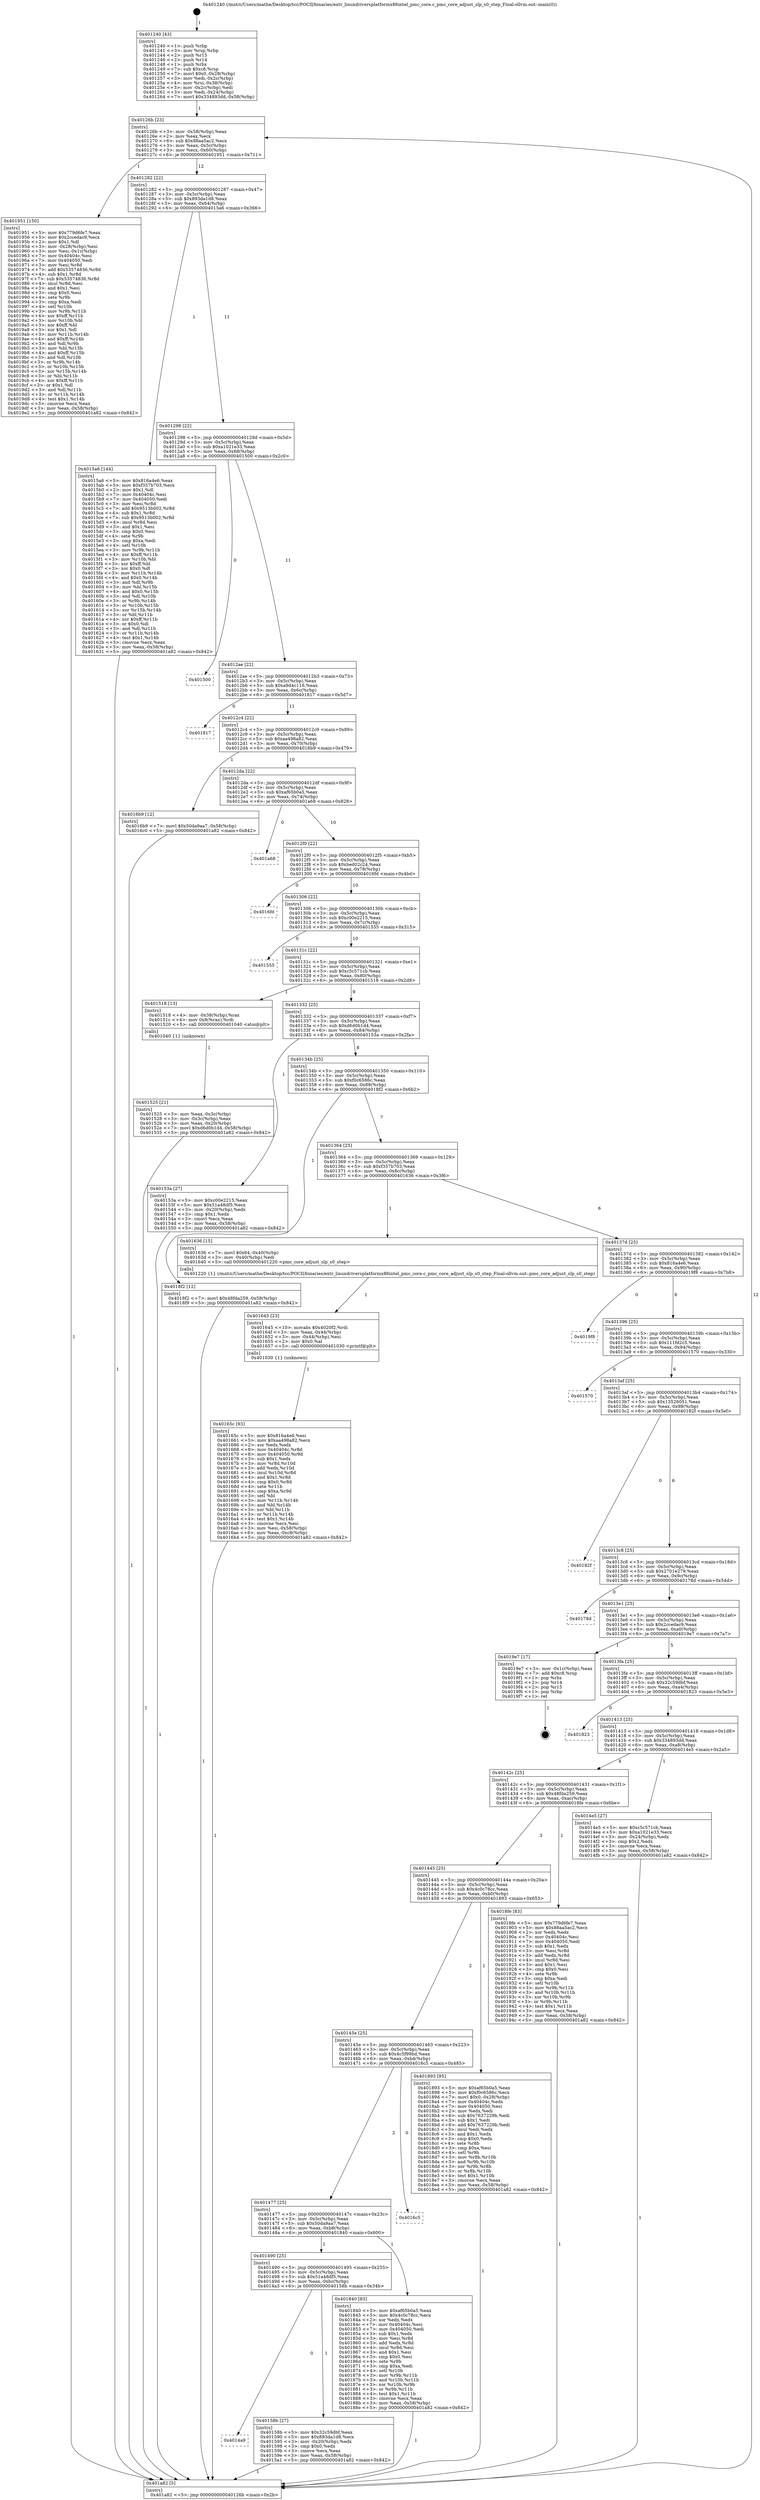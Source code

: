 digraph "0x401240" {
  label = "0x401240 (/mnt/c/Users/mathe/Desktop/tcc/POCII/binaries/extr_linuxdriversplatformx86intel_pmc_core.c_pmc_core_adjust_slp_s0_step_Final-ollvm.out::main(0))"
  labelloc = "t"
  node[shape=record]

  Entry [label="",width=0.3,height=0.3,shape=circle,fillcolor=black,style=filled]
  "0x40126b" [label="{
     0x40126b [23]\l
     | [instrs]\l
     &nbsp;&nbsp;0x40126b \<+3\>: mov -0x58(%rbp),%eax\l
     &nbsp;&nbsp;0x40126e \<+2\>: mov %eax,%ecx\l
     &nbsp;&nbsp;0x401270 \<+6\>: sub $0x88aa5ac2,%ecx\l
     &nbsp;&nbsp;0x401276 \<+3\>: mov %eax,-0x5c(%rbp)\l
     &nbsp;&nbsp;0x401279 \<+3\>: mov %ecx,-0x60(%rbp)\l
     &nbsp;&nbsp;0x40127c \<+6\>: je 0000000000401951 \<main+0x711\>\l
  }"]
  "0x401951" [label="{
     0x401951 [150]\l
     | [instrs]\l
     &nbsp;&nbsp;0x401951 \<+5\>: mov $0x779d6fe7,%eax\l
     &nbsp;&nbsp;0x401956 \<+5\>: mov $0x2ccedac9,%ecx\l
     &nbsp;&nbsp;0x40195b \<+2\>: mov $0x1,%dl\l
     &nbsp;&nbsp;0x40195d \<+3\>: mov -0x28(%rbp),%esi\l
     &nbsp;&nbsp;0x401960 \<+3\>: mov %esi,-0x1c(%rbp)\l
     &nbsp;&nbsp;0x401963 \<+7\>: mov 0x40404c,%esi\l
     &nbsp;&nbsp;0x40196a \<+7\>: mov 0x404050,%edi\l
     &nbsp;&nbsp;0x401971 \<+3\>: mov %esi,%r8d\l
     &nbsp;&nbsp;0x401974 \<+7\>: add $0x53574836,%r8d\l
     &nbsp;&nbsp;0x40197b \<+4\>: sub $0x1,%r8d\l
     &nbsp;&nbsp;0x40197f \<+7\>: sub $0x53574836,%r8d\l
     &nbsp;&nbsp;0x401986 \<+4\>: imul %r8d,%esi\l
     &nbsp;&nbsp;0x40198a \<+3\>: and $0x1,%esi\l
     &nbsp;&nbsp;0x40198d \<+3\>: cmp $0x0,%esi\l
     &nbsp;&nbsp;0x401990 \<+4\>: sete %r9b\l
     &nbsp;&nbsp;0x401994 \<+3\>: cmp $0xa,%edi\l
     &nbsp;&nbsp;0x401997 \<+4\>: setl %r10b\l
     &nbsp;&nbsp;0x40199b \<+3\>: mov %r9b,%r11b\l
     &nbsp;&nbsp;0x40199e \<+4\>: xor $0xff,%r11b\l
     &nbsp;&nbsp;0x4019a2 \<+3\>: mov %r10b,%bl\l
     &nbsp;&nbsp;0x4019a5 \<+3\>: xor $0xff,%bl\l
     &nbsp;&nbsp;0x4019a8 \<+3\>: xor $0x1,%dl\l
     &nbsp;&nbsp;0x4019ab \<+3\>: mov %r11b,%r14b\l
     &nbsp;&nbsp;0x4019ae \<+4\>: and $0xff,%r14b\l
     &nbsp;&nbsp;0x4019b2 \<+3\>: and %dl,%r9b\l
     &nbsp;&nbsp;0x4019b5 \<+3\>: mov %bl,%r15b\l
     &nbsp;&nbsp;0x4019b8 \<+4\>: and $0xff,%r15b\l
     &nbsp;&nbsp;0x4019bc \<+3\>: and %dl,%r10b\l
     &nbsp;&nbsp;0x4019bf \<+3\>: or %r9b,%r14b\l
     &nbsp;&nbsp;0x4019c2 \<+3\>: or %r10b,%r15b\l
     &nbsp;&nbsp;0x4019c5 \<+3\>: xor %r15b,%r14b\l
     &nbsp;&nbsp;0x4019c8 \<+3\>: or %bl,%r11b\l
     &nbsp;&nbsp;0x4019cb \<+4\>: xor $0xff,%r11b\l
     &nbsp;&nbsp;0x4019cf \<+3\>: or $0x1,%dl\l
     &nbsp;&nbsp;0x4019d2 \<+3\>: and %dl,%r11b\l
     &nbsp;&nbsp;0x4019d5 \<+3\>: or %r11b,%r14b\l
     &nbsp;&nbsp;0x4019d8 \<+4\>: test $0x1,%r14b\l
     &nbsp;&nbsp;0x4019dc \<+3\>: cmovne %ecx,%eax\l
     &nbsp;&nbsp;0x4019df \<+3\>: mov %eax,-0x58(%rbp)\l
     &nbsp;&nbsp;0x4019e2 \<+5\>: jmp 0000000000401a82 \<main+0x842\>\l
  }"]
  "0x401282" [label="{
     0x401282 [22]\l
     | [instrs]\l
     &nbsp;&nbsp;0x401282 \<+5\>: jmp 0000000000401287 \<main+0x47\>\l
     &nbsp;&nbsp;0x401287 \<+3\>: mov -0x5c(%rbp),%eax\l
     &nbsp;&nbsp;0x40128a \<+5\>: sub $0x893da1d8,%eax\l
     &nbsp;&nbsp;0x40128f \<+3\>: mov %eax,-0x64(%rbp)\l
     &nbsp;&nbsp;0x401292 \<+6\>: je 00000000004015a6 \<main+0x366\>\l
  }"]
  Exit [label="",width=0.3,height=0.3,shape=circle,fillcolor=black,style=filled,peripheries=2]
  "0x4015a6" [label="{
     0x4015a6 [144]\l
     | [instrs]\l
     &nbsp;&nbsp;0x4015a6 \<+5\>: mov $0x816a4e6,%eax\l
     &nbsp;&nbsp;0x4015ab \<+5\>: mov $0xf357b703,%ecx\l
     &nbsp;&nbsp;0x4015b0 \<+2\>: mov $0x1,%dl\l
     &nbsp;&nbsp;0x4015b2 \<+7\>: mov 0x40404c,%esi\l
     &nbsp;&nbsp;0x4015b9 \<+7\>: mov 0x404050,%edi\l
     &nbsp;&nbsp;0x4015c0 \<+3\>: mov %esi,%r8d\l
     &nbsp;&nbsp;0x4015c3 \<+7\>: add $0x9513b002,%r8d\l
     &nbsp;&nbsp;0x4015ca \<+4\>: sub $0x1,%r8d\l
     &nbsp;&nbsp;0x4015ce \<+7\>: sub $0x9513b002,%r8d\l
     &nbsp;&nbsp;0x4015d5 \<+4\>: imul %r8d,%esi\l
     &nbsp;&nbsp;0x4015d9 \<+3\>: and $0x1,%esi\l
     &nbsp;&nbsp;0x4015dc \<+3\>: cmp $0x0,%esi\l
     &nbsp;&nbsp;0x4015df \<+4\>: sete %r9b\l
     &nbsp;&nbsp;0x4015e3 \<+3\>: cmp $0xa,%edi\l
     &nbsp;&nbsp;0x4015e6 \<+4\>: setl %r10b\l
     &nbsp;&nbsp;0x4015ea \<+3\>: mov %r9b,%r11b\l
     &nbsp;&nbsp;0x4015ed \<+4\>: xor $0xff,%r11b\l
     &nbsp;&nbsp;0x4015f1 \<+3\>: mov %r10b,%bl\l
     &nbsp;&nbsp;0x4015f4 \<+3\>: xor $0xff,%bl\l
     &nbsp;&nbsp;0x4015f7 \<+3\>: xor $0x0,%dl\l
     &nbsp;&nbsp;0x4015fa \<+3\>: mov %r11b,%r14b\l
     &nbsp;&nbsp;0x4015fd \<+4\>: and $0x0,%r14b\l
     &nbsp;&nbsp;0x401601 \<+3\>: and %dl,%r9b\l
     &nbsp;&nbsp;0x401604 \<+3\>: mov %bl,%r15b\l
     &nbsp;&nbsp;0x401607 \<+4\>: and $0x0,%r15b\l
     &nbsp;&nbsp;0x40160b \<+3\>: and %dl,%r10b\l
     &nbsp;&nbsp;0x40160e \<+3\>: or %r9b,%r14b\l
     &nbsp;&nbsp;0x401611 \<+3\>: or %r10b,%r15b\l
     &nbsp;&nbsp;0x401614 \<+3\>: xor %r15b,%r14b\l
     &nbsp;&nbsp;0x401617 \<+3\>: or %bl,%r11b\l
     &nbsp;&nbsp;0x40161a \<+4\>: xor $0xff,%r11b\l
     &nbsp;&nbsp;0x40161e \<+3\>: or $0x0,%dl\l
     &nbsp;&nbsp;0x401621 \<+3\>: and %dl,%r11b\l
     &nbsp;&nbsp;0x401624 \<+3\>: or %r11b,%r14b\l
     &nbsp;&nbsp;0x401627 \<+4\>: test $0x1,%r14b\l
     &nbsp;&nbsp;0x40162b \<+3\>: cmovne %ecx,%eax\l
     &nbsp;&nbsp;0x40162e \<+3\>: mov %eax,-0x58(%rbp)\l
     &nbsp;&nbsp;0x401631 \<+5\>: jmp 0000000000401a82 \<main+0x842\>\l
  }"]
  "0x401298" [label="{
     0x401298 [22]\l
     | [instrs]\l
     &nbsp;&nbsp;0x401298 \<+5\>: jmp 000000000040129d \<main+0x5d\>\l
     &nbsp;&nbsp;0x40129d \<+3\>: mov -0x5c(%rbp),%eax\l
     &nbsp;&nbsp;0x4012a0 \<+5\>: sub $0xa1021e33,%eax\l
     &nbsp;&nbsp;0x4012a5 \<+3\>: mov %eax,-0x68(%rbp)\l
     &nbsp;&nbsp;0x4012a8 \<+6\>: je 0000000000401500 \<main+0x2c0\>\l
  }"]
  "0x40165c" [label="{
     0x40165c [93]\l
     | [instrs]\l
     &nbsp;&nbsp;0x40165c \<+5\>: mov $0x816a4e6,%esi\l
     &nbsp;&nbsp;0x401661 \<+5\>: mov $0xaa498a82,%ecx\l
     &nbsp;&nbsp;0x401666 \<+2\>: xor %edx,%edx\l
     &nbsp;&nbsp;0x401668 \<+8\>: mov 0x40404c,%r8d\l
     &nbsp;&nbsp;0x401670 \<+8\>: mov 0x404050,%r9d\l
     &nbsp;&nbsp;0x401678 \<+3\>: sub $0x1,%edx\l
     &nbsp;&nbsp;0x40167b \<+3\>: mov %r8d,%r10d\l
     &nbsp;&nbsp;0x40167e \<+3\>: add %edx,%r10d\l
     &nbsp;&nbsp;0x401681 \<+4\>: imul %r10d,%r8d\l
     &nbsp;&nbsp;0x401685 \<+4\>: and $0x1,%r8d\l
     &nbsp;&nbsp;0x401689 \<+4\>: cmp $0x0,%r8d\l
     &nbsp;&nbsp;0x40168d \<+4\>: sete %r11b\l
     &nbsp;&nbsp;0x401691 \<+4\>: cmp $0xa,%r9d\l
     &nbsp;&nbsp;0x401695 \<+3\>: setl %bl\l
     &nbsp;&nbsp;0x401698 \<+3\>: mov %r11b,%r14b\l
     &nbsp;&nbsp;0x40169b \<+3\>: and %bl,%r14b\l
     &nbsp;&nbsp;0x40169e \<+3\>: xor %bl,%r11b\l
     &nbsp;&nbsp;0x4016a1 \<+3\>: or %r11b,%r14b\l
     &nbsp;&nbsp;0x4016a4 \<+4\>: test $0x1,%r14b\l
     &nbsp;&nbsp;0x4016a8 \<+3\>: cmovne %ecx,%esi\l
     &nbsp;&nbsp;0x4016ab \<+3\>: mov %esi,-0x58(%rbp)\l
     &nbsp;&nbsp;0x4016ae \<+6\>: mov %eax,-0xc8(%rbp)\l
     &nbsp;&nbsp;0x4016b4 \<+5\>: jmp 0000000000401a82 \<main+0x842\>\l
  }"]
  "0x401500" [label="{
     0x401500\l
  }", style=dashed]
  "0x4012ae" [label="{
     0x4012ae [22]\l
     | [instrs]\l
     &nbsp;&nbsp;0x4012ae \<+5\>: jmp 00000000004012b3 \<main+0x73\>\l
     &nbsp;&nbsp;0x4012b3 \<+3\>: mov -0x5c(%rbp),%eax\l
     &nbsp;&nbsp;0x4012b6 \<+5\>: sub $0xa9d4c116,%eax\l
     &nbsp;&nbsp;0x4012bb \<+3\>: mov %eax,-0x6c(%rbp)\l
     &nbsp;&nbsp;0x4012be \<+6\>: je 0000000000401817 \<main+0x5d7\>\l
  }"]
  "0x401645" [label="{
     0x401645 [23]\l
     | [instrs]\l
     &nbsp;&nbsp;0x401645 \<+10\>: movabs $0x4020f2,%rdi\l
     &nbsp;&nbsp;0x40164f \<+3\>: mov %eax,-0x44(%rbp)\l
     &nbsp;&nbsp;0x401652 \<+3\>: mov -0x44(%rbp),%esi\l
     &nbsp;&nbsp;0x401655 \<+2\>: mov $0x0,%al\l
     &nbsp;&nbsp;0x401657 \<+5\>: call 0000000000401030 \<printf@plt\>\l
     | [calls]\l
     &nbsp;&nbsp;0x401030 \{1\} (unknown)\l
  }"]
  "0x401817" [label="{
     0x401817\l
  }", style=dashed]
  "0x4012c4" [label="{
     0x4012c4 [22]\l
     | [instrs]\l
     &nbsp;&nbsp;0x4012c4 \<+5\>: jmp 00000000004012c9 \<main+0x89\>\l
     &nbsp;&nbsp;0x4012c9 \<+3\>: mov -0x5c(%rbp),%eax\l
     &nbsp;&nbsp;0x4012cc \<+5\>: sub $0xaa498a82,%eax\l
     &nbsp;&nbsp;0x4012d1 \<+3\>: mov %eax,-0x70(%rbp)\l
     &nbsp;&nbsp;0x4012d4 \<+6\>: je 00000000004016b9 \<main+0x479\>\l
  }"]
  "0x4014a9" [label="{
     0x4014a9\l
  }", style=dashed]
  "0x4016b9" [label="{
     0x4016b9 [12]\l
     | [instrs]\l
     &nbsp;&nbsp;0x4016b9 \<+7\>: movl $0x50da9aa7,-0x58(%rbp)\l
     &nbsp;&nbsp;0x4016c0 \<+5\>: jmp 0000000000401a82 \<main+0x842\>\l
  }"]
  "0x4012da" [label="{
     0x4012da [22]\l
     | [instrs]\l
     &nbsp;&nbsp;0x4012da \<+5\>: jmp 00000000004012df \<main+0x9f\>\l
     &nbsp;&nbsp;0x4012df \<+3\>: mov -0x5c(%rbp),%eax\l
     &nbsp;&nbsp;0x4012e2 \<+5\>: sub $0xaf65b0a5,%eax\l
     &nbsp;&nbsp;0x4012e7 \<+3\>: mov %eax,-0x74(%rbp)\l
     &nbsp;&nbsp;0x4012ea \<+6\>: je 0000000000401a68 \<main+0x828\>\l
  }"]
  "0x40158b" [label="{
     0x40158b [27]\l
     | [instrs]\l
     &nbsp;&nbsp;0x40158b \<+5\>: mov $0x32c59dbf,%eax\l
     &nbsp;&nbsp;0x401590 \<+5\>: mov $0x893da1d8,%ecx\l
     &nbsp;&nbsp;0x401595 \<+3\>: mov -0x20(%rbp),%edx\l
     &nbsp;&nbsp;0x401598 \<+3\>: cmp $0x0,%edx\l
     &nbsp;&nbsp;0x40159b \<+3\>: cmove %ecx,%eax\l
     &nbsp;&nbsp;0x40159e \<+3\>: mov %eax,-0x58(%rbp)\l
     &nbsp;&nbsp;0x4015a1 \<+5\>: jmp 0000000000401a82 \<main+0x842\>\l
  }"]
  "0x401a68" [label="{
     0x401a68\l
  }", style=dashed]
  "0x4012f0" [label="{
     0x4012f0 [22]\l
     | [instrs]\l
     &nbsp;&nbsp;0x4012f0 \<+5\>: jmp 00000000004012f5 \<main+0xb5\>\l
     &nbsp;&nbsp;0x4012f5 \<+3\>: mov -0x5c(%rbp),%eax\l
     &nbsp;&nbsp;0x4012f8 \<+5\>: sub $0xbed02c24,%eax\l
     &nbsp;&nbsp;0x4012fd \<+3\>: mov %eax,-0x78(%rbp)\l
     &nbsp;&nbsp;0x401300 \<+6\>: je 00000000004016fd \<main+0x4bd\>\l
  }"]
  "0x401490" [label="{
     0x401490 [25]\l
     | [instrs]\l
     &nbsp;&nbsp;0x401490 \<+5\>: jmp 0000000000401495 \<main+0x255\>\l
     &nbsp;&nbsp;0x401495 \<+3\>: mov -0x5c(%rbp),%eax\l
     &nbsp;&nbsp;0x401498 \<+5\>: sub $0x51a48df5,%eax\l
     &nbsp;&nbsp;0x40149d \<+6\>: mov %eax,-0xbc(%rbp)\l
     &nbsp;&nbsp;0x4014a3 \<+6\>: je 000000000040158b \<main+0x34b\>\l
  }"]
  "0x4016fd" [label="{
     0x4016fd\l
  }", style=dashed]
  "0x401306" [label="{
     0x401306 [22]\l
     | [instrs]\l
     &nbsp;&nbsp;0x401306 \<+5\>: jmp 000000000040130b \<main+0xcb\>\l
     &nbsp;&nbsp;0x40130b \<+3\>: mov -0x5c(%rbp),%eax\l
     &nbsp;&nbsp;0x40130e \<+5\>: sub $0xc00e2215,%eax\l
     &nbsp;&nbsp;0x401313 \<+3\>: mov %eax,-0x7c(%rbp)\l
     &nbsp;&nbsp;0x401316 \<+6\>: je 0000000000401555 \<main+0x315\>\l
  }"]
  "0x401840" [label="{
     0x401840 [83]\l
     | [instrs]\l
     &nbsp;&nbsp;0x401840 \<+5\>: mov $0xaf65b0a5,%eax\l
     &nbsp;&nbsp;0x401845 \<+5\>: mov $0x4c0c78cc,%ecx\l
     &nbsp;&nbsp;0x40184a \<+2\>: xor %edx,%edx\l
     &nbsp;&nbsp;0x40184c \<+7\>: mov 0x40404c,%esi\l
     &nbsp;&nbsp;0x401853 \<+7\>: mov 0x404050,%edi\l
     &nbsp;&nbsp;0x40185a \<+3\>: sub $0x1,%edx\l
     &nbsp;&nbsp;0x40185d \<+3\>: mov %esi,%r8d\l
     &nbsp;&nbsp;0x401860 \<+3\>: add %edx,%r8d\l
     &nbsp;&nbsp;0x401863 \<+4\>: imul %r8d,%esi\l
     &nbsp;&nbsp;0x401867 \<+3\>: and $0x1,%esi\l
     &nbsp;&nbsp;0x40186a \<+3\>: cmp $0x0,%esi\l
     &nbsp;&nbsp;0x40186d \<+4\>: sete %r9b\l
     &nbsp;&nbsp;0x401871 \<+3\>: cmp $0xa,%edi\l
     &nbsp;&nbsp;0x401874 \<+4\>: setl %r10b\l
     &nbsp;&nbsp;0x401878 \<+3\>: mov %r9b,%r11b\l
     &nbsp;&nbsp;0x40187b \<+3\>: and %r10b,%r11b\l
     &nbsp;&nbsp;0x40187e \<+3\>: xor %r10b,%r9b\l
     &nbsp;&nbsp;0x401881 \<+3\>: or %r9b,%r11b\l
     &nbsp;&nbsp;0x401884 \<+4\>: test $0x1,%r11b\l
     &nbsp;&nbsp;0x401888 \<+3\>: cmovne %ecx,%eax\l
     &nbsp;&nbsp;0x40188b \<+3\>: mov %eax,-0x58(%rbp)\l
     &nbsp;&nbsp;0x40188e \<+5\>: jmp 0000000000401a82 \<main+0x842\>\l
  }"]
  "0x401555" [label="{
     0x401555\l
  }", style=dashed]
  "0x40131c" [label="{
     0x40131c [22]\l
     | [instrs]\l
     &nbsp;&nbsp;0x40131c \<+5\>: jmp 0000000000401321 \<main+0xe1\>\l
     &nbsp;&nbsp;0x401321 \<+3\>: mov -0x5c(%rbp),%eax\l
     &nbsp;&nbsp;0x401324 \<+5\>: sub $0xc5c571cb,%eax\l
     &nbsp;&nbsp;0x401329 \<+3\>: mov %eax,-0x80(%rbp)\l
     &nbsp;&nbsp;0x40132c \<+6\>: je 0000000000401518 \<main+0x2d8\>\l
  }"]
  "0x401477" [label="{
     0x401477 [25]\l
     | [instrs]\l
     &nbsp;&nbsp;0x401477 \<+5\>: jmp 000000000040147c \<main+0x23c\>\l
     &nbsp;&nbsp;0x40147c \<+3\>: mov -0x5c(%rbp),%eax\l
     &nbsp;&nbsp;0x40147f \<+5\>: sub $0x50da9aa7,%eax\l
     &nbsp;&nbsp;0x401484 \<+6\>: mov %eax,-0xb8(%rbp)\l
     &nbsp;&nbsp;0x40148a \<+6\>: je 0000000000401840 \<main+0x600\>\l
  }"]
  "0x401518" [label="{
     0x401518 [13]\l
     | [instrs]\l
     &nbsp;&nbsp;0x401518 \<+4\>: mov -0x38(%rbp),%rax\l
     &nbsp;&nbsp;0x40151c \<+4\>: mov 0x8(%rax),%rdi\l
     &nbsp;&nbsp;0x401520 \<+5\>: call 0000000000401040 \<atoi@plt\>\l
     | [calls]\l
     &nbsp;&nbsp;0x401040 \{1\} (unknown)\l
  }"]
  "0x401332" [label="{
     0x401332 [25]\l
     | [instrs]\l
     &nbsp;&nbsp;0x401332 \<+5\>: jmp 0000000000401337 \<main+0xf7\>\l
     &nbsp;&nbsp;0x401337 \<+3\>: mov -0x5c(%rbp),%eax\l
     &nbsp;&nbsp;0x40133a \<+5\>: sub $0xd6d0b1d4,%eax\l
     &nbsp;&nbsp;0x40133f \<+6\>: mov %eax,-0x84(%rbp)\l
     &nbsp;&nbsp;0x401345 \<+6\>: je 000000000040153a \<main+0x2fa\>\l
  }"]
  "0x4016c5" [label="{
     0x4016c5\l
  }", style=dashed]
  "0x40153a" [label="{
     0x40153a [27]\l
     | [instrs]\l
     &nbsp;&nbsp;0x40153a \<+5\>: mov $0xc00e2215,%eax\l
     &nbsp;&nbsp;0x40153f \<+5\>: mov $0x51a48df5,%ecx\l
     &nbsp;&nbsp;0x401544 \<+3\>: mov -0x20(%rbp),%edx\l
     &nbsp;&nbsp;0x401547 \<+3\>: cmp $0x1,%edx\l
     &nbsp;&nbsp;0x40154a \<+3\>: cmovl %ecx,%eax\l
     &nbsp;&nbsp;0x40154d \<+3\>: mov %eax,-0x58(%rbp)\l
     &nbsp;&nbsp;0x401550 \<+5\>: jmp 0000000000401a82 \<main+0x842\>\l
  }"]
  "0x40134b" [label="{
     0x40134b [25]\l
     | [instrs]\l
     &nbsp;&nbsp;0x40134b \<+5\>: jmp 0000000000401350 \<main+0x110\>\l
     &nbsp;&nbsp;0x401350 \<+3\>: mov -0x5c(%rbp),%eax\l
     &nbsp;&nbsp;0x401353 \<+5\>: sub $0xf0c6586c,%eax\l
     &nbsp;&nbsp;0x401358 \<+6\>: mov %eax,-0x88(%rbp)\l
     &nbsp;&nbsp;0x40135e \<+6\>: je 00000000004018f2 \<main+0x6b2\>\l
  }"]
  "0x40145e" [label="{
     0x40145e [25]\l
     | [instrs]\l
     &nbsp;&nbsp;0x40145e \<+5\>: jmp 0000000000401463 \<main+0x223\>\l
     &nbsp;&nbsp;0x401463 \<+3\>: mov -0x5c(%rbp),%eax\l
     &nbsp;&nbsp;0x401466 \<+5\>: sub $0x4c5f99bd,%eax\l
     &nbsp;&nbsp;0x40146b \<+6\>: mov %eax,-0xb4(%rbp)\l
     &nbsp;&nbsp;0x401471 \<+6\>: je 00000000004016c5 \<main+0x485\>\l
  }"]
  "0x4018f2" [label="{
     0x4018f2 [12]\l
     | [instrs]\l
     &nbsp;&nbsp;0x4018f2 \<+7\>: movl $0x48fda259,-0x58(%rbp)\l
     &nbsp;&nbsp;0x4018f9 \<+5\>: jmp 0000000000401a82 \<main+0x842\>\l
  }"]
  "0x401364" [label="{
     0x401364 [25]\l
     | [instrs]\l
     &nbsp;&nbsp;0x401364 \<+5\>: jmp 0000000000401369 \<main+0x129\>\l
     &nbsp;&nbsp;0x401369 \<+3\>: mov -0x5c(%rbp),%eax\l
     &nbsp;&nbsp;0x40136c \<+5\>: sub $0xf357b703,%eax\l
     &nbsp;&nbsp;0x401371 \<+6\>: mov %eax,-0x8c(%rbp)\l
     &nbsp;&nbsp;0x401377 \<+6\>: je 0000000000401636 \<main+0x3f6\>\l
  }"]
  "0x401893" [label="{
     0x401893 [95]\l
     | [instrs]\l
     &nbsp;&nbsp;0x401893 \<+5\>: mov $0xaf65b0a5,%eax\l
     &nbsp;&nbsp;0x401898 \<+5\>: mov $0xf0c6586c,%ecx\l
     &nbsp;&nbsp;0x40189d \<+7\>: movl $0x0,-0x28(%rbp)\l
     &nbsp;&nbsp;0x4018a4 \<+7\>: mov 0x40404c,%edx\l
     &nbsp;&nbsp;0x4018ab \<+7\>: mov 0x404050,%esi\l
     &nbsp;&nbsp;0x4018b2 \<+2\>: mov %edx,%edi\l
     &nbsp;&nbsp;0x4018b4 \<+6\>: sub $0x7637229b,%edi\l
     &nbsp;&nbsp;0x4018ba \<+3\>: sub $0x1,%edi\l
     &nbsp;&nbsp;0x4018bd \<+6\>: add $0x7637229b,%edi\l
     &nbsp;&nbsp;0x4018c3 \<+3\>: imul %edi,%edx\l
     &nbsp;&nbsp;0x4018c6 \<+3\>: and $0x1,%edx\l
     &nbsp;&nbsp;0x4018c9 \<+3\>: cmp $0x0,%edx\l
     &nbsp;&nbsp;0x4018cc \<+4\>: sete %r8b\l
     &nbsp;&nbsp;0x4018d0 \<+3\>: cmp $0xa,%esi\l
     &nbsp;&nbsp;0x4018d3 \<+4\>: setl %r9b\l
     &nbsp;&nbsp;0x4018d7 \<+3\>: mov %r8b,%r10b\l
     &nbsp;&nbsp;0x4018da \<+3\>: and %r9b,%r10b\l
     &nbsp;&nbsp;0x4018dd \<+3\>: xor %r9b,%r8b\l
     &nbsp;&nbsp;0x4018e0 \<+3\>: or %r8b,%r10b\l
     &nbsp;&nbsp;0x4018e3 \<+4\>: test $0x1,%r10b\l
     &nbsp;&nbsp;0x4018e7 \<+3\>: cmovne %ecx,%eax\l
     &nbsp;&nbsp;0x4018ea \<+3\>: mov %eax,-0x58(%rbp)\l
     &nbsp;&nbsp;0x4018ed \<+5\>: jmp 0000000000401a82 \<main+0x842\>\l
  }"]
  "0x401636" [label="{
     0x401636 [15]\l
     | [instrs]\l
     &nbsp;&nbsp;0x401636 \<+7\>: movl $0x64,-0x40(%rbp)\l
     &nbsp;&nbsp;0x40163d \<+3\>: mov -0x40(%rbp),%edi\l
     &nbsp;&nbsp;0x401640 \<+5\>: call 0000000000401220 \<pmc_core_adjust_slp_s0_step\>\l
     | [calls]\l
     &nbsp;&nbsp;0x401220 \{1\} (/mnt/c/Users/mathe/Desktop/tcc/POCII/binaries/extr_linuxdriversplatformx86intel_pmc_core.c_pmc_core_adjust_slp_s0_step_Final-ollvm.out::pmc_core_adjust_slp_s0_step)\l
  }"]
  "0x40137d" [label="{
     0x40137d [25]\l
     | [instrs]\l
     &nbsp;&nbsp;0x40137d \<+5\>: jmp 0000000000401382 \<main+0x142\>\l
     &nbsp;&nbsp;0x401382 \<+3\>: mov -0x5c(%rbp),%eax\l
     &nbsp;&nbsp;0x401385 \<+5\>: sub $0x816a4e6,%eax\l
     &nbsp;&nbsp;0x40138a \<+6\>: mov %eax,-0x90(%rbp)\l
     &nbsp;&nbsp;0x401390 \<+6\>: je 00000000004019f8 \<main+0x7b8\>\l
  }"]
  "0x401445" [label="{
     0x401445 [25]\l
     | [instrs]\l
     &nbsp;&nbsp;0x401445 \<+5\>: jmp 000000000040144a \<main+0x20a\>\l
     &nbsp;&nbsp;0x40144a \<+3\>: mov -0x5c(%rbp),%eax\l
     &nbsp;&nbsp;0x40144d \<+5\>: sub $0x4c0c78cc,%eax\l
     &nbsp;&nbsp;0x401452 \<+6\>: mov %eax,-0xb0(%rbp)\l
     &nbsp;&nbsp;0x401458 \<+6\>: je 0000000000401893 \<main+0x653\>\l
  }"]
  "0x4019f8" [label="{
     0x4019f8\l
  }", style=dashed]
  "0x401396" [label="{
     0x401396 [25]\l
     | [instrs]\l
     &nbsp;&nbsp;0x401396 \<+5\>: jmp 000000000040139b \<main+0x15b\>\l
     &nbsp;&nbsp;0x40139b \<+3\>: mov -0x5c(%rbp),%eax\l
     &nbsp;&nbsp;0x40139e \<+5\>: sub $0x111fd2c5,%eax\l
     &nbsp;&nbsp;0x4013a3 \<+6\>: mov %eax,-0x94(%rbp)\l
     &nbsp;&nbsp;0x4013a9 \<+6\>: je 0000000000401570 \<main+0x330\>\l
  }"]
  "0x4018fe" [label="{
     0x4018fe [83]\l
     | [instrs]\l
     &nbsp;&nbsp;0x4018fe \<+5\>: mov $0x779d6fe7,%eax\l
     &nbsp;&nbsp;0x401903 \<+5\>: mov $0x88aa5ac2,%ecx\l
     &nbsp;&nbsp;0x401908 \<+2\>: xor %edx,%edx\l
     &nbsp;&nbsp;0x40190a \<+7\>: mov 0x40404c,%esi\l
     &nbsp;&nbsp;0x401911 \<+7\>: mov 0x404050,%edi\l
     &nbsp;&nbsp;0x401918 \<+3\>: sub $0x1,%edx\l
     &nbsp;&nbsp;0x40191b \<+3\>: mov %esi,%r8d\l
     &nbsp;&nbsp;0x40191e \<+3\>: add %edx,%r8d\l
     &nbsp;&nbsp;0x401921 \<+4\>: imul %r8d,%esi\l
     &nbsp;&nbsp;0x401925 \<+3\>: and $0x1,%esi\l
     &nbsp;&nbsp;0x401928 \<+3\>: cmp $0x0,%esi\l
     &nbsp;&nbsp;0x40192b \<+4\>: sete %r9b\l
     &nbsp;&nbsp;0x40192f \<+3\>: cmp $0xa,%edi\l
     &nbsp;&nbsp;0x401932 \<+4\>: setl %r10b\l
     &nbsp;&nbsp;0x401936 \<+3\>: mov %r9b,%r11b\l
     &nbsp;&nbsp;0x401939 \<+3\>: and %r10b,%r11b\l
     &nbsp;&nbsp;0x40193c \<+3\>: xor %r10b,%r9b\l
     &nbsp;&nbsp;0x40193f \<+3\>: or %r9b,%r11b\l
     &nbsp;&nbsp;0x401942 \<+4\>: test $0x1,%r11b\l
     &nbsp;&nbsp;0x401946 \<+3\>: cmovne %ecx,%eax\l
     &nbsp;&nbsp;0x401949 \<+3\>: mov %eax,-0x58(%rbp)\l
     &nbsp;&nbsp;0x40194c \<+5\>: jmp 0000000000401a82 \<main+0x842\>\l
  }"]
  "0x401570" [label="{
     0x401570\l
  }", style=dashed]
  "0x4013af" [label="{
     0x4013af [25]\l
     | [instrs]\l
     &nbsp;&nbsp;0x4013af \<+5\>: jmp 00000000004013b4 \<main+0x174\>\l
     &nbsp;&nbsp;0x4013b4 \<+3\>: mov -0x5c(%rbp),%eax\l
     &nbsp;&nbsp;0x4013b7 \<+5\>: sub $0x13526051,%eax\l
     &nbsp;&nbsp;0x4013bc \<+6\>: mov %eax,-0x98(%rbp)\l
     &nbsp;&nbsp;0x4013c2 \<+6\>: je 000000000040182f \<main+0x5ef\>\l
  }"]
  "0x401525" [label="{
     0x401525 [21]\l
     | [instrs]\l
     &nbsp;&nbsp;0x401525 \<+3\>: mov %eax,-0x3c(%rbp)\l
     &nbsp;&nbsp;0x401528 \<+3\>: mov -0x3c(%rbp),%eax\l
     &nbsp;&nbsp;0x40152b \<+3\>: mov %eax,-0x20(%rbp)\l
     &nbsp;&nbsp;0x40152e \<+7\>: movl $0xd6d0b1d4,-0x58(%rbp)\l
     &nbsp;&nbsp;0x401535 \<+5\>: jmp 0000000000401a82 \<main+0x842\>\l
  }"]
  "0x40182f" [label="{
     0x40182f\l
  }", style=dashed]
  "0x4013c8" [label="{
     0x4013c8 [25]\l
     | [instrs]\l
     &nbsp;&nbsp;0x4013c8 \<+5\>: jmp 00000000004013cd \<main+0x18d\>\l
     &nbsp;&nbsp;0x4013cd \<+3\>: mov -0x5c(%rbp),%eax\l
     &nbsp;&nbsp;0x4013d0 \<+5\>: sub $0x2701e279,%eax\l
     &nbsp;&nbsp;0x4013d5 \<+6\>: mov %eax,-0x9c(%rbp)\l
     &nbsp;&nbsp;0x4013db \<+6\>: je 000000000040178d \<main+0x54d\>\l
  }"]
  "0x401240" [label="{
     0x401240 [43]\l
     | [instrs]\l
     &nbsp;&nbsp;0x401240 \<+1\>: push %rbp\l
     &nbsp;&nbsp;0x401241 \<+3\>: mov %rsp,%rbp\l
     &nbsp;&nbsp;0x401244 \<+2\>: push %r15\l
     &nbsp;&nbsp;0x401246 \<+2\>: push %r14\l
     &nbsp;&nbsp;0x401248 \<+1\>: push %rbx\l
     &nbsp;&nbsp;0x401249 \<+7\>: sub $0xc8,%rsp\l
     &nbsp;&nbsp;0x401250 \<+7\>: movl $0x0,-0x28(%rbp)\l
     &nbsp;&nbsp;0x401257 \<+3\>: mov %edi,-0x2c(%rbp)\l
     &nbsp;&nbsp;0x40125a \<+4\>: mov %rsi,-0x38(%rbp)\l
     &nbsp;&nbsp;0x40125e \<+3\>: mov -0x2c(%rbp),%edi\l
     &nbsp;&nbsp;0x401261 \<+3\>: mov %edi,-0x24(%rbp)\l
     &nbsp;&nbsp;0x401264 \<+7\>: movl $0x334893dd,-0x58(%rbp)\l
  }"]
  "0x40178d" [label="{
     0x40178d\l
  }", style=dashed]
  "0x4013e1" [label="{
     0x4013e1 [25]\l
     | [instrs]\l
     &nbsp;&nbsp;0x4013e1 \<+5\>: jmp 00000000004013e6 \<main+0x1a6\>\l
     &nbsp;&nbsp;0x4013e6 \<+3\>: mov -0x5c(%rbp),%eax\l
     &nbsp;&nbsp;0x4013e9 \<+5\>: sub $0x2ccedac9,%eax\l
     &nbsp;&nbsp;0x4013ee \<+6\>: mov %eax,-0xa0(%rbp)\l
     &nbsp;&nbsp;0x4013f4 \<+6\>: je 00000000004019e7 \<main+0x7a7\>\l
  }"]
  "0x401a82" [label="{
     0x401a82 [5]\l
     | [instrs]\l
     &nbsp;&nbsp;0x401a82 \<+5\>: jmp 000000000040126b \<main+0x2b\>\l
  }"]
  "0x4019e7" [label="{
     0x4019e7 [17]\l
     | [instrs]\l
     &nbsp;&nbsp;0x4019e7 \<+3\>: mov -0x1c(%rbp),%eax\l
     &nbsp;&nbsp;0x4019ea \<+7\>: add $0xc8,%rsp\l
     &nbsp;&nbsp;0x4019f1 \<+1\>: pop %rbx\l
     &nbsp;&nbsp;0x4019f2 \<+2\>: pop %r14\l
     &nbsp;&nbsp;0x4019f4 \<+2\>: pop %r15\l
     &nbsp;&nbsp;0x4019f6 \<+1\>: pop %rbp\l
     &nbsp;&nbsp;0x4019f7 \<+1\>: ret\l
  }"]
  "0x4013fa" [label="{
     0x4013fa [25]\l
     | [instrs]\l
     &nbsp;&nbsp;0x4013fa \<+5\>: jmp 00000000004013ff \<main+0x1bf\>\l
     &nbsp;&nbsp;0x4013ff \<+3\>: mov -0x5c(%rbp),%eax\l
     &nbsp;&nbsp;0x401402 \<+5\>: sub $0x32c59dbf,%eax\l
     &nbsp;&nbsp;0x401407 \<+6\>: mov %eax,-0xa4(%rbp)\l
     &nbsp;&nbsp;0x40140d \<+6\>: je 0000000000401823 \<main+0x5e3\>\l
  }"]
  "0x40142c" [label="{
     0x40142c [25]\l
     | [instrs]\l
     &nbsp;&nbsp;0x40142c \<+5\>: jmp 0000000000401431 \<main+0x1f1\>\l
     &nbsp;&nbsp;0x401431 \<+3\>: mov -0x5c(%rbp),%eax\l
     &nbsp;&nbsp;0x401434 \<+5\>: sub $0x48fda259,%eax\l
     &nbsp;&nbsp;0x401439 \<+6\>: mov %eax,-0xac(%rbp)\l
     &nbsp;&nbsp;0x40143f \<+6\>: je 00000000004018fe \<main+0x6be\>\l
  }"]
  "0x401823" [label="{
     0x401823\l
  }", style=dashed]
  "0x401413" [label="{
     0x401413 [25]\l
     | [instrs]\l
     &nbsp;&nbsp;0x401413 \<+5\>: jmp 0000000000401418 \<main+0x1d8\>\l
     &nbsp;&nbsp;0x401418 \<+3\>: mov -0x5c(%rbp),%eax\l
     &nbsp;&nbsp;0x40141b \<+5\>: sub $0x334893dd,%eax\l
     &nbsp;&nbsp;0x401420 \<+6\>: mov %eax,-0xa8(%rbp)\l
     &nbsp;&nbsp;0x401426 \<+6\>: je 00000000004014e5 \<main+0x2a5\>\l
  }"]
  "0x4014e5" [label="{
     0x4014e5 [27]\l
     | [instrs]\l
     &nbsp;&nbsp;0x4014e5 \<+5\>: mov $0xc5c571cb,%eax\l
     &nbsp;&nbsp;0x4014ea \<+5\>: mov $0xa1021e33,%ecx\l
     &nbsp;&nbsp;0x4014ef \<+3\>: mov -0x24(%rbp),%edx\l
     &nbsp;&nbsp;0x4014f2 \<+3\>: cmp $0x2,%edx\l
     &nbsp;&nbsp;0x4014f5 \<+3\>: cmovne %ecx,%eax\l
     &nbsp;&nbsp;0x4014f8 \<+3\>: mov %eax,-0x58(%rbp)\l
     &nbsp;&nbsp;0x4014fb \<+5\>: jmp 0000000000401a82 \<main+0x842\>\l
  }"]
  Entry -> "0x401240" [label=" 1"]
  "0x40126b" -> "0x401951" [label=" 1"]
  "0x40126b" -> "0x401282" [label=" 12"]
  "0x4019e7" -> Exit [label=" 1"]
  "0x401282" -> "0x4015a6" [label=" 1"]
  "0x401282" -> "0x401298" [label=" 11"]
  "0x401951" -> "0x401a82" [label=" 1"]
  "0x401298" -> "0x401500" [label=" 0"]
  "0x401298" -> "0x4012ae" [label=" 11"]
  "0x4018fe" -> "0x401a82" [label=" 1"]
  "0x4012ae" -> "0x401817" [label=" 0"]
  "0x4012ae" -> "0x4012c4" [label=" 11"]
  "0x4018f2" -> "0x401a82" [label=" 1"]
  "0x4012c4" -> "0x4016b9" [label=" 1"]
  "0x4012c4" -> "0x4012da" [label=" 10"]
  "0x401893" -> "0x401a82" [label=" 1"]
  "0x4012da" -> "0x401a68" [label=" 0"]
  "0x4012da" -> "0x4012f0" [label=" 10"]
  "0x401840" -> "0x401a82" [label=" 1"]
  "0x4012f0" -> "0x4016fd" [label=" 0"]
  "0x4012f0" -> "0x401306" [label=" 10"]
  "0x40165c" -> "0x401a82" [label=" 1"]
  "0x401306" -> "0x401555" [label=" 0"]
  "0x401306" -> "0x40131c" [label=" 10"]
  "0x401645" -> "0x40165c" [label=" 1"]
  "0x40131c" -> "0x401518" [label=" 1"]
  "0x40131c" -> "0x401332" [label=" 9"]
  "0x4015a6" -> "0x401a82" [label=" 1"]
  "0x401332" -> "0x40153a" [label=" 1"]
  "0x401332" -> "0x40134b" [label=" 8"]
  "0x40158b" -> "0x401a82" [label=" 1"]
  "0x40134b" -> "0x4018f2" [label=" 1"]
  "0x40134b" -> "0x401364" [label=" 7"]
  "0x401490" -> "0x40158b" [label=" 1"]
  "0x401364" -> "0x401636" [label=" 1"]
  "0x401364" -> "0x40137d" [label=" 6"]
  "0x4016b9" -> "0x401a82" [label=" 1"]
  "0x40137d" -> "0x4019f8" [label=" 0"]
  "0x40137d" -> "0x401396" [label=" 6"]
  "0x401477" -> "0x401840" [label=" 1"]
  "0x401396" -> "0x401570" [label=" 0"]
  "0x401396" -> "0x4013af" [label=" 6"]
  "0x401636" -> "0x401645" [label=" 1"]
  "0x4013af" -> "0x40182f" [label=" 0"]
  "0x4013af" -> "0x4013c8" [label=" 6"]
  "0x40145e" -> "0x4016c5" [label=" 0"]
  "0x4013c8" -> "0x40178d" [label=" 0"]
  "0x4013c8" -> "0x4013e1" [label=" 6"]
  "0x401490" -> "0x4014a9" [label=" 0"]
  "0x4013e1" -> "0x4019e7" [label=" 1"]
  "0x4013e1" -> "0x4013fa" [label=" 5"]
  "0x401445" -> "0x40145e" [label=" 2"]
  "0x4013fa" -> "0x401823" [label=" 0"]
  "0x4013fa" -> "0x401413" [label=" 5"]
  "0x401445" -> "0x401893" [label=" 1"]
  "0x401413" -> "0x4014e5" [label=" 1"]
  "0x401413" -> "0x40142c" [label=" 4"]
  "0x4014e5" -> "0x401a82" [label=" 1"]
  "0x401240" -> "0x40126b" [label=" 1"]
  "0x401a82" -> "0x40126b" [label=" 12"]
  "0x401518" -> "0x401525" [label=" 1"]
  "0x401525" -> "0x401a82" [label=" 1"]
  "0x40153a" -> "0x401a82" [label=" 1"]
  "0x40145e" -> "0x401477" [label=" 2"]
  "0x40142c" -> "0x4018fe" [label=" 1"]
  "0x40142c" -> "0x401445" [label=" 3"]
  "0x401477" -> "0x401490" [label=" 1"]
}

